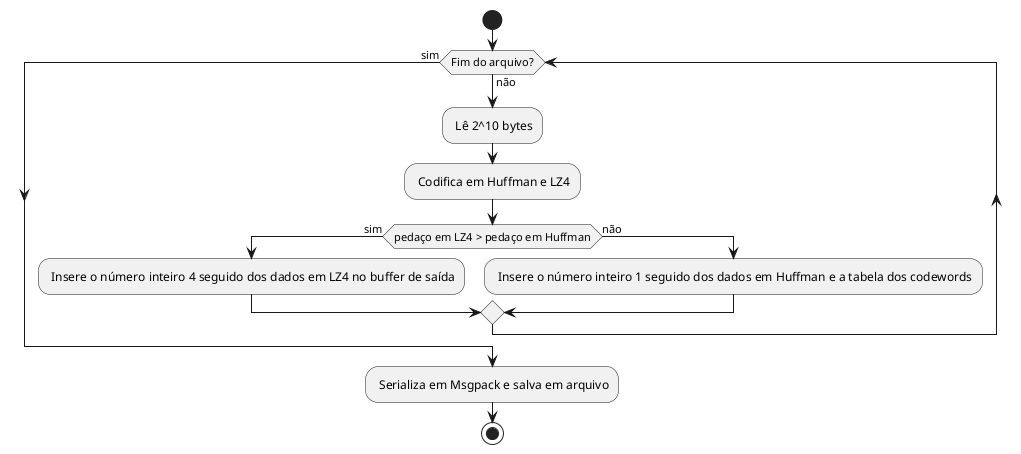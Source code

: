 @startuml "Encoder"

start

while (Fim do arquivo?) is (não)
  : Lê 2^10 bytes;
  : Codifica em Huffman e LZ4;
  if (pedaço em LZ4 > pedaço em Huffman) then (sim)
    : Insere o número inteiro 4 seguido dos dados em LZ4 no buffer de saída;
  else (não)
    : Insere o número inteiro 1 seguido dos dados em Huffman e a tabela dos codewords;
  endif
endwhile (sim)
  : Serializa em Msgpack e salva em arquivo;
stop

@enduml